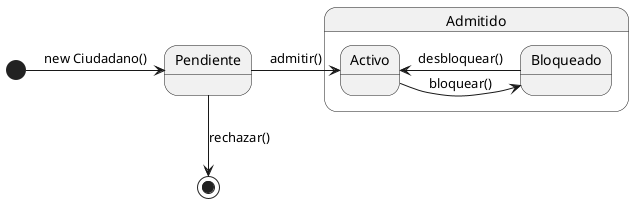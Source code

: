 @startuml
[*]-right->Pendiente: new Ciudadano()


Pendiente-down->[*]: rechazar()
state Admitido {
  Activo-right->Bloqueado: bloquear()
  Bloqueado-left->Activo: desbloquear()
}
Pendiente-right->Activo: admitir()
@enduml